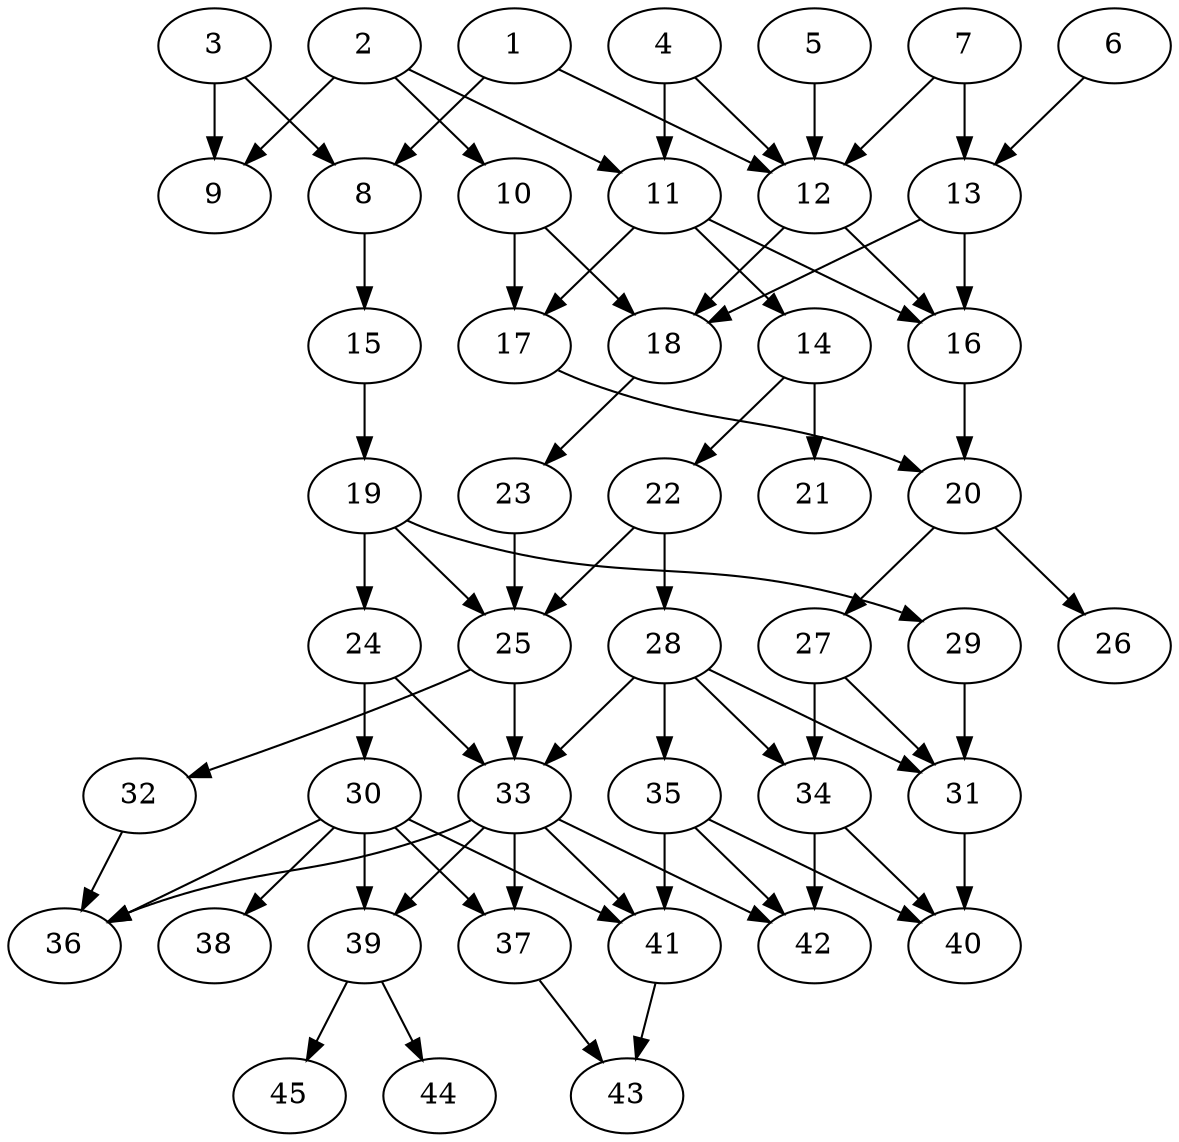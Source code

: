 // DAG automatically generated by daggen at Thu Oct  3 14:07:25 2019
// ./daggen --dot -n 45 --ccr 0.3 --fat 0.5 --regular 0.7 --density 0.5 --mindata 5242880 --maxdata 52428800 
digraph G {
  1 [size="161689600", alpha="0.02", expect_size="48506880"] 
  1 -> 8 [size ="48506880"]
  1 -> 12 [size ="48506880"]
  2 [size="126907733", alpha="0.15", expect_size="38072320"] 
  2 -> 9 [size ="38072320"]
  2 -> 10 [size ="38072320"]
  2 -> 11 [size ="38072320"]
  3 [size="118545067", alpha="0.15", expect_size="35563520"] 
  3 -> 8 [size ="35563520"]
  3 -> 9 [size ="35563520"]
  4 [size="61593600", alpha="0.03", expect_size="18478080"] 
  4 -> 11 [size ="18478080"]
  4 -> 12 [size ="18478080"]
  5 [size="105577813", alpha="0.11", expect_size="31673344"] 
  5 -> 12 [size ="31673344"]
  6 [size="96880640", alpha="0.04", expect_size="29064192"] 
  6 -> 13 [size ="29064192"]
  7 [size="170772480", alpha="0.14", expect_size="51231744"] 
  7 -> 12 [size ="51231744"]
  7 -> 13 [size ="51231744"]
  8 [size="78431573", alpha="0.11", expect_size="23529472"] 
  8 -> 15 [size ="23529472"]
  9 [size="30648320", alpha="0.18", expect_size="9194496"] 
  10 [size="110199467", alpha="0.17", expect_size="33059840"] 
  10 -> 17 [size ="33059840"]
  10 -> 18 [size ="33059840"]
  11 [size="92914347", alpha="0.16", expect_size="27874304"] 
  11 -> 14 [size ="27874304"]
  11 -> 16 [size ="27874304"]
  11 -> 17 [size ="27874304"]
  12 [size="110035627", alpha="0.19", expect_size="33010688"] 
  12 -> 16 [size ="33010688"]
  12 -> 18 [size ="33010688"]
  13 [size="69560320", alpha="0.18", expect_size="20868096"] 
  13 -> 16 [size ="20868096"]
  13 -> 18 [size ="20868096"]
  14 [size="29201067", alpha="0.05", expect_size="8760320"] 
  14 -> 21 [size ="8760320"]
  14 -> 22 [size ="8760320"]
  15 [size="50104320", alpha="0.06", expect_size="15031296"] 
  15 -> 19 [size ="15031296"]
  16 [size="135683413", alpha="0.11", expect_size="40705024"] 
  16 -> 20 [size ="40705024"]
  17 [size="168881493", alpha="0.18", expect_size="50664448"] 
  17 -> 20 [size ="50664448"]
  18 [size="118981973", alpha="0.11", expect_size="35694592"] 
  18 -> 23 [size ="35694592"]
  19 [size="46725120", alpha="0.09", expect_size="14017536"] 
  19 -> 24 [size ="14017536"]
  19 -> 25 [size ="14017536"]
  19 -> 29 [size ="14017536"]
  20 [size="27204267", alpha="0.19", expect_size="8161280"] 
  20 -> 26 [size ="8161280"]
  20 -> 27 [size ="8161280"]
  21 [size="162450773", alpha="0.06", expect_size="48735232"] 
  22 [size="130587307", alpha="0.07", expect_size="39176192"] 
  22 -> 25 [size ="39176192"]
  22 -> 28 [size ="39176192"]
  23 [size="124788053", alpha="0.02", expect_size="37436416"] 
  23 -> 25 [size ="37436416"]
  24 [size="112121173", alpha="0.02", expect_size="33636352"] 
  24 -> 30 [size ="33636352"]
  24 -> 33 [size ="33636352"]
  25 [size="153702400", alpha="0.13", expect_size="46110720"] 
  25 -> 32 [size ="46110720"]
  25 -> 33 [size ="46110720"]
  26 [size="40031573", alpha="0.14", expect_size="12009472"] 
  27 [size="125552640", alpha="0.14", expect_size="37665792"] 
  27 -> 31 [size ="37665792"]
  27 -> 34 [size ="37665792"]
  28 [size="108670293", alpha="0.03", expect_size="32601088"] 
  28 -> 31 [size ="32601088"]
  28 -> 33 [size ="32601088"]
  28 -> 34 [size ="32601088"]
  28 -> 35 [size ="32601088"]
  29 [size="37075627", alpha="0.13", expect_size="11122688"] 
  29 -> 31 [size ="11122688"]
  30 [size="110660267", alpha="0.15", expect_size="33198080"] 
  30 -> 36 [size ="33198080"]
  30 -> 37 [size ="33198080"]
  30 -> 38 [size ="33198080"]
  30 -> 39 [size ="33198080"]
  30 -> 41 [size ="33198080"]
  31 [size="98983253", alpha="0.06", expect_size="29694976"] 
  31 -> 40 [size ="29694976"]
  32 [size="146257920", alpha="0.10", expect_size="43877376"] 
  32 -> 36 [size ="43877376"]
  33 [size="47349760", alpha="0.19", expect_size="14204928"] 
  33 -> 36 [size ="14204928"]
  33 -> 37 [size ="14204928"]
  33 -> 39 [size ="14204928"]
  33 -> 41 [size ="14204928"]
  33 -> 42 [size ="14204928"]
  34 [size="60613973", alpha="0.11", expect_size="18184192"] 
  34 -> 40 [size ="18184192"]
  34 -> 42 [size ="18184192"]
  35 [size="72884907", alpha="0.06", expect_size="21865472"] 
  35 -> 40 [size ="21865472"]
  35 -> 41 [size ="21865472"]
  35 -> 42 [size ="21865472"]
  36 [size="172260693", alpha="0.17", expect_size="51678208"] 
  37 [size="123583147", alpha="0.07", expect_size="37074944"] 
  37 -> 43 [size ="37074944"]
  38 [size="80148480", alpha="0.09", expect_size="24044544"] 
  39 [size="102908587", alpha="0.16", expect_size="30872576"] 
  39 -> 44 [size ="30872576"]
  39 -> 45 [size ="30872576"]
  40 [size="47752533", alpha="0.03", expect_size="14325760"] 
  41 [size="164693333", alpha="0.10", expect_size="49408000"] 
  41 -> 43 [size ="49408000"]
  42 [size="57313280", alpha="0.10", expect_size="17193984"] 
  43 [size="132741120", alpha="0.04", expect_size="39822336"] 
  44 [size="128491520", alpha="0.10", expect_size="38547456"] 
  45 [size="56299520", alpha="0.14", expect_size="16889856"] 
}
